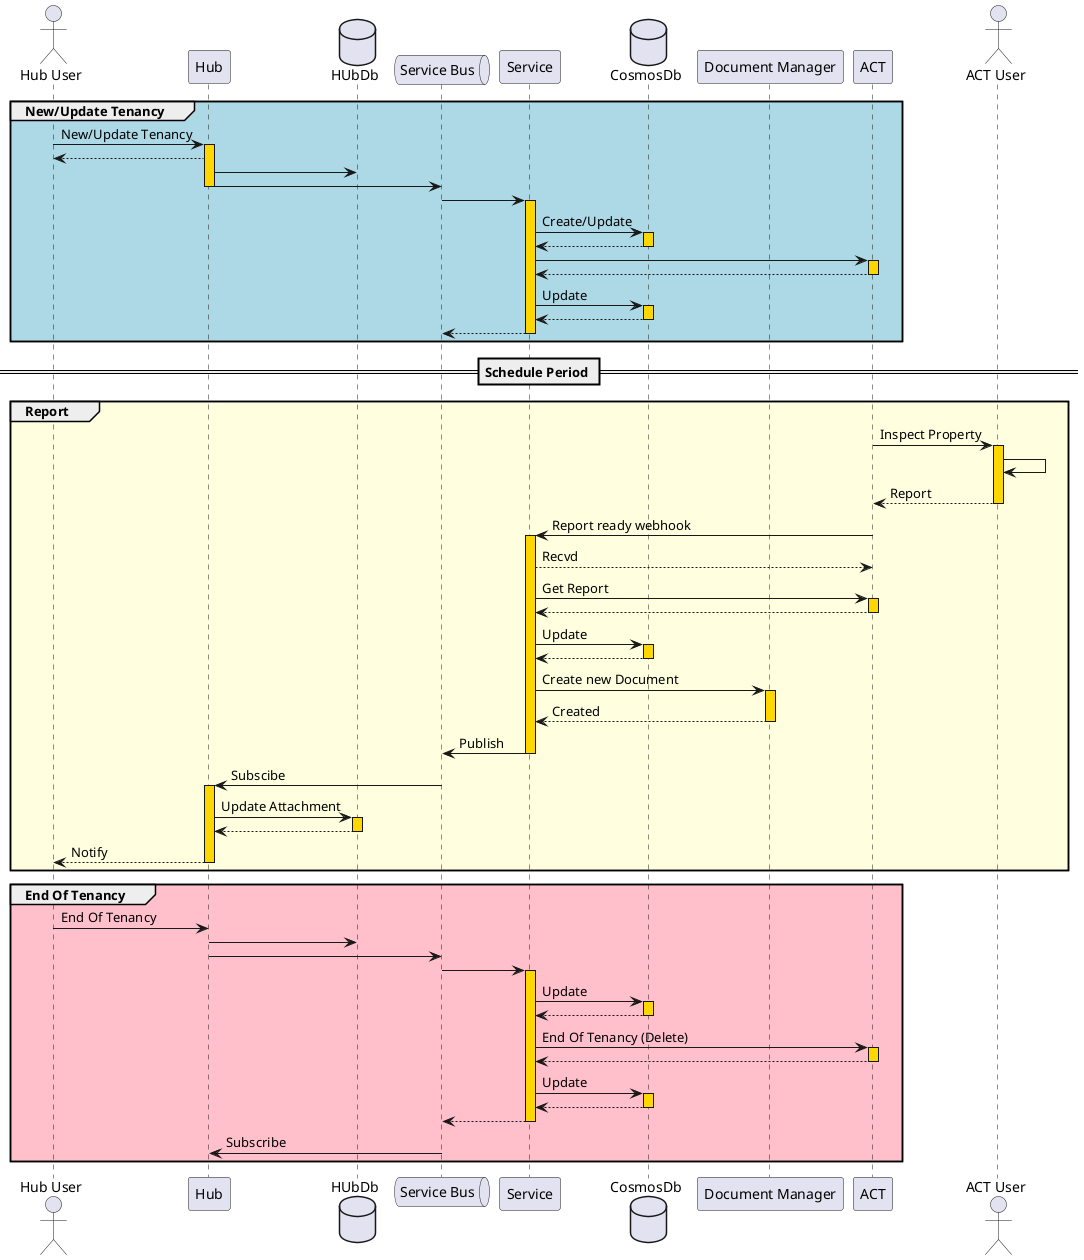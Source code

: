 @startuml

actor "Hub User" as user
participant Hub as hub
database HUbDb as hubdb
queue "Service Bus" as bus
participant Service as app
database CosmosDb as db
participant "Document Manager" as dm
participant ACT as svc
actor "ACT User" as svcUsr

Group #LightBlue New/Update Tenancy 
user -> hub ++ #gold : New/Update Tenancy
hub --> user : 

hub -> hubdb
hub -> bus --:
  bus -> app ++#gold:
    app -> db ++#gold: Create/Update
    db --> app --:

    app -> svc ++#gold: 
    svc --> app --:

    app -> db ++#gold: Update
    db --> app --:
  app --> bus -- :
End      

== Schedule Period ==

Group #lightyellow Report
svc -> svcUsr ++#gold: Inspect Property
svcUsr -> svcUsr :
svcUsr --> svc --: Report

svc -> app ++#gold: Report ready webhook
app --> svc : Recvd

app -> svc ++#gold: Get Report
svc --> app --

app -> db ++#gold: Update
db --> app --:

app -> dm ++#gold: Create new Document
dm --> app --: Created
app -> bus --: Publish

bus -> hub ++#gold: Subscibe

hub -> hubdb ++#gold: Update Attachment
hubdb --> hub --:
hub --> user --: Notify

End

Group #pink End Of Tenancy
user -> hub : End Of Tenancy
hub -> hubdb
hub -> bus --:
  bus -> app ++#gold:
    app -> db ++#gold: Update
    db --> app --:

    app -> svc ++#gold: End Of Tenancy (Delete)
    svc --> app --:

    app -> db ++#gold: Update
    db --> app --:
  app --> bus -- :
bus -> hub : Subscribe

End


@enduml
